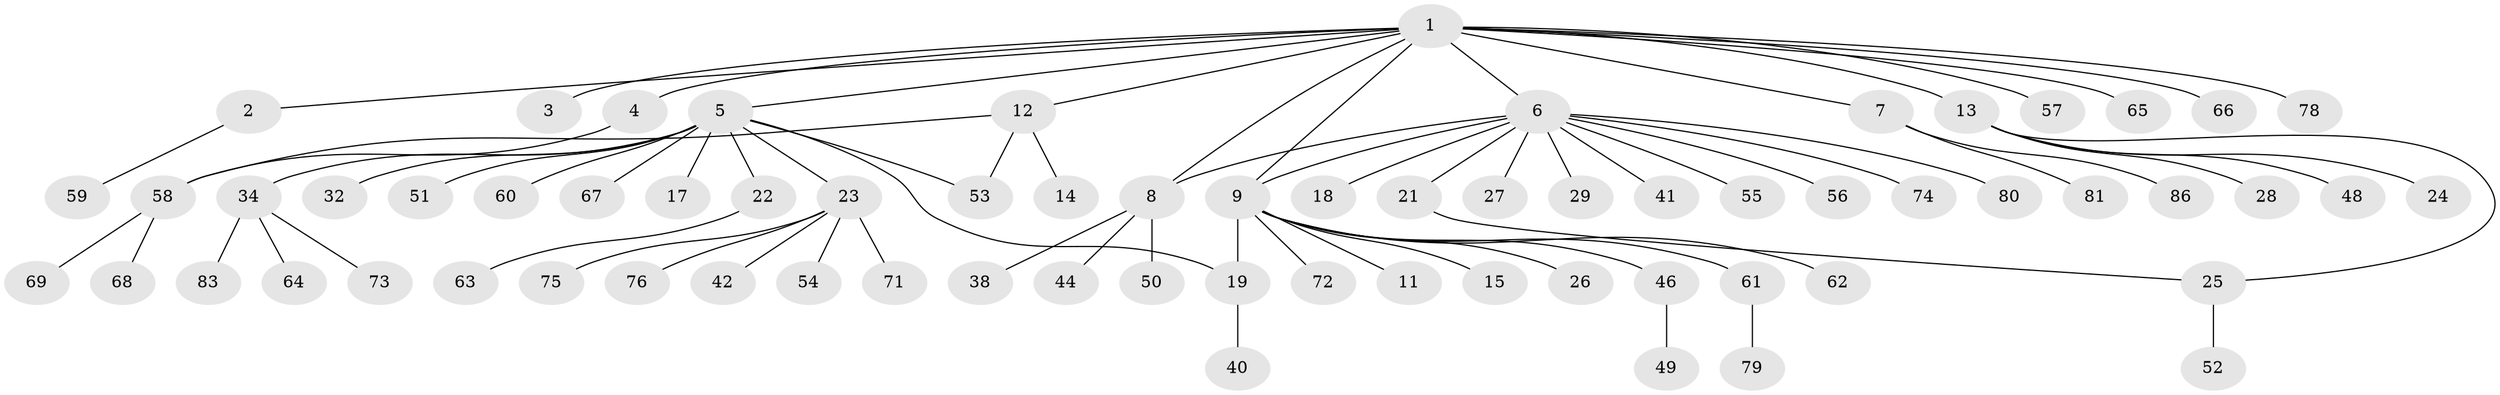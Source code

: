 // Generated by graph-tools (version 1.1) at 2025/23/03/03/25 07:23:50]
// undirected, 68 vertices, 73 edges
graph export_dot {
graph [start="1"]
  node [color=gray90,style=filled];
  1 [super="+30"];
  2 [super="+43"];
  3;
  4 [super="+45"];
  5 [super="+39"];
  6 [super="+10"];
  7 [super="+20"];
  8 [super="+16"];
  9 [super="+31"];
  11;
  12 [super="+85"];
  13 [super="+47"];
  14;
  15;
  17;
  18;
  19 [super="+33"];
  21;
  22 [super="+36"];
  23 [super="+37"];
  24;
  25;
  26;
  27;
  28;
  29;
  32;
  34 [super="+35"];
  38;
  40;
  41;
  42;
  44;
  46;
  48;
  49;
  50;
  51;
  52;
  53;
  54;
  55;
  56;
  57 [super="+70"];
  58 [super="+82"];
  59;
  60;
  61;
  62;
  63;
  64;
  65;
  66;
  67 [super="+84"];
  68;
  69;
  71 [super="+77"];
  72;
  73;
  74;
  75;
  76;
  78;
  79;
  80;
  81;
  83;
  86;
  1 -- 2;
  1 -- 3;
  1 -- 4;
  1 -- 5;
  1 -- 6;
  1 -- 7;
  1 -- 8;
  1 -- 12;
  1 -- 13;
  1 -- 57;
  1 -- 65;
  1 -- 66;
  1 -- 78;
  1 -- 9;
  2 -- 59;
  4 -- 58;
  5 -- 17;
  5 -- 19;
  5 -- 22;
  5 -- 23;
  5 -- 32;
  5 -- 34;
  5 -- 51;
  5 -- 53;
  5 -- 60;
  5 -- 67;
  6 -- 9;
  6 -- 18;
  6 -- 21;
  6 -- 27;
  6 -- 41;
  6 -- 56;
  6 -- 74;
  6 -- 80;
  6 -- 8;
  6 -- 29;
  6 -- 55;
  7 -- 86;
  7 -- 81;
  8 -- 50;
  8 -- 44;
  8 -- 38;
  9 -- 11;
  9 -- 15;
  9 -- 19;
  9 -- 26;
  9 -- 61;
  9 -- 62;
  9 -- 72;
  9 -- 46;
  12 -- 14;
  12 -- 53;
  12 -- 58;
  13 -- 24;
  13 -- 28;
  13 -- 48;
  13 -- 25;
  19 -- 40;
  21 -- 25;
  22 -- 63;
  23 -- 42;
  23 -- 71;
  23 -- 75;
  23 -- 76;
  23 -- 54;
  25 -- 52;
  34 -- 73;
  34 -- 64;
  34 -- 83;
  46 -- 49;
  58 -- 68;
  58 -- 69;
  61 -- 79;
}

